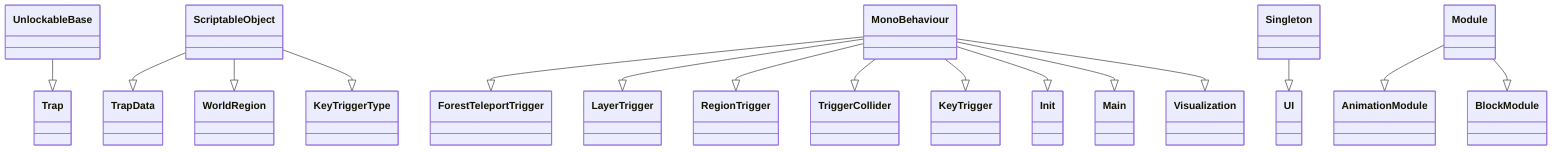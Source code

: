 classDiagram
UnlockableBase --|> Trap
ScriptableObject --|> TrapData
ScriptableObject --|> WorldRegion
MonoBehaviour --|> ForestTeleportTrigger
MonoBehaviour --|> LayerTrigger
MonoBehaviour --|> RegionTrigger
MonoBehaviour --|> TriggerCollider
MonoBehaviour --|> KeyTrigger
ScriptableObject --|> KeyTriggerType
MonoBehaviour --|> Init
MonoBehaviour --|> Main
Singleton --|> UI
MonoBehaviour --|> Visualization
Module --|> AnimationModule
Module --|> BlockModule